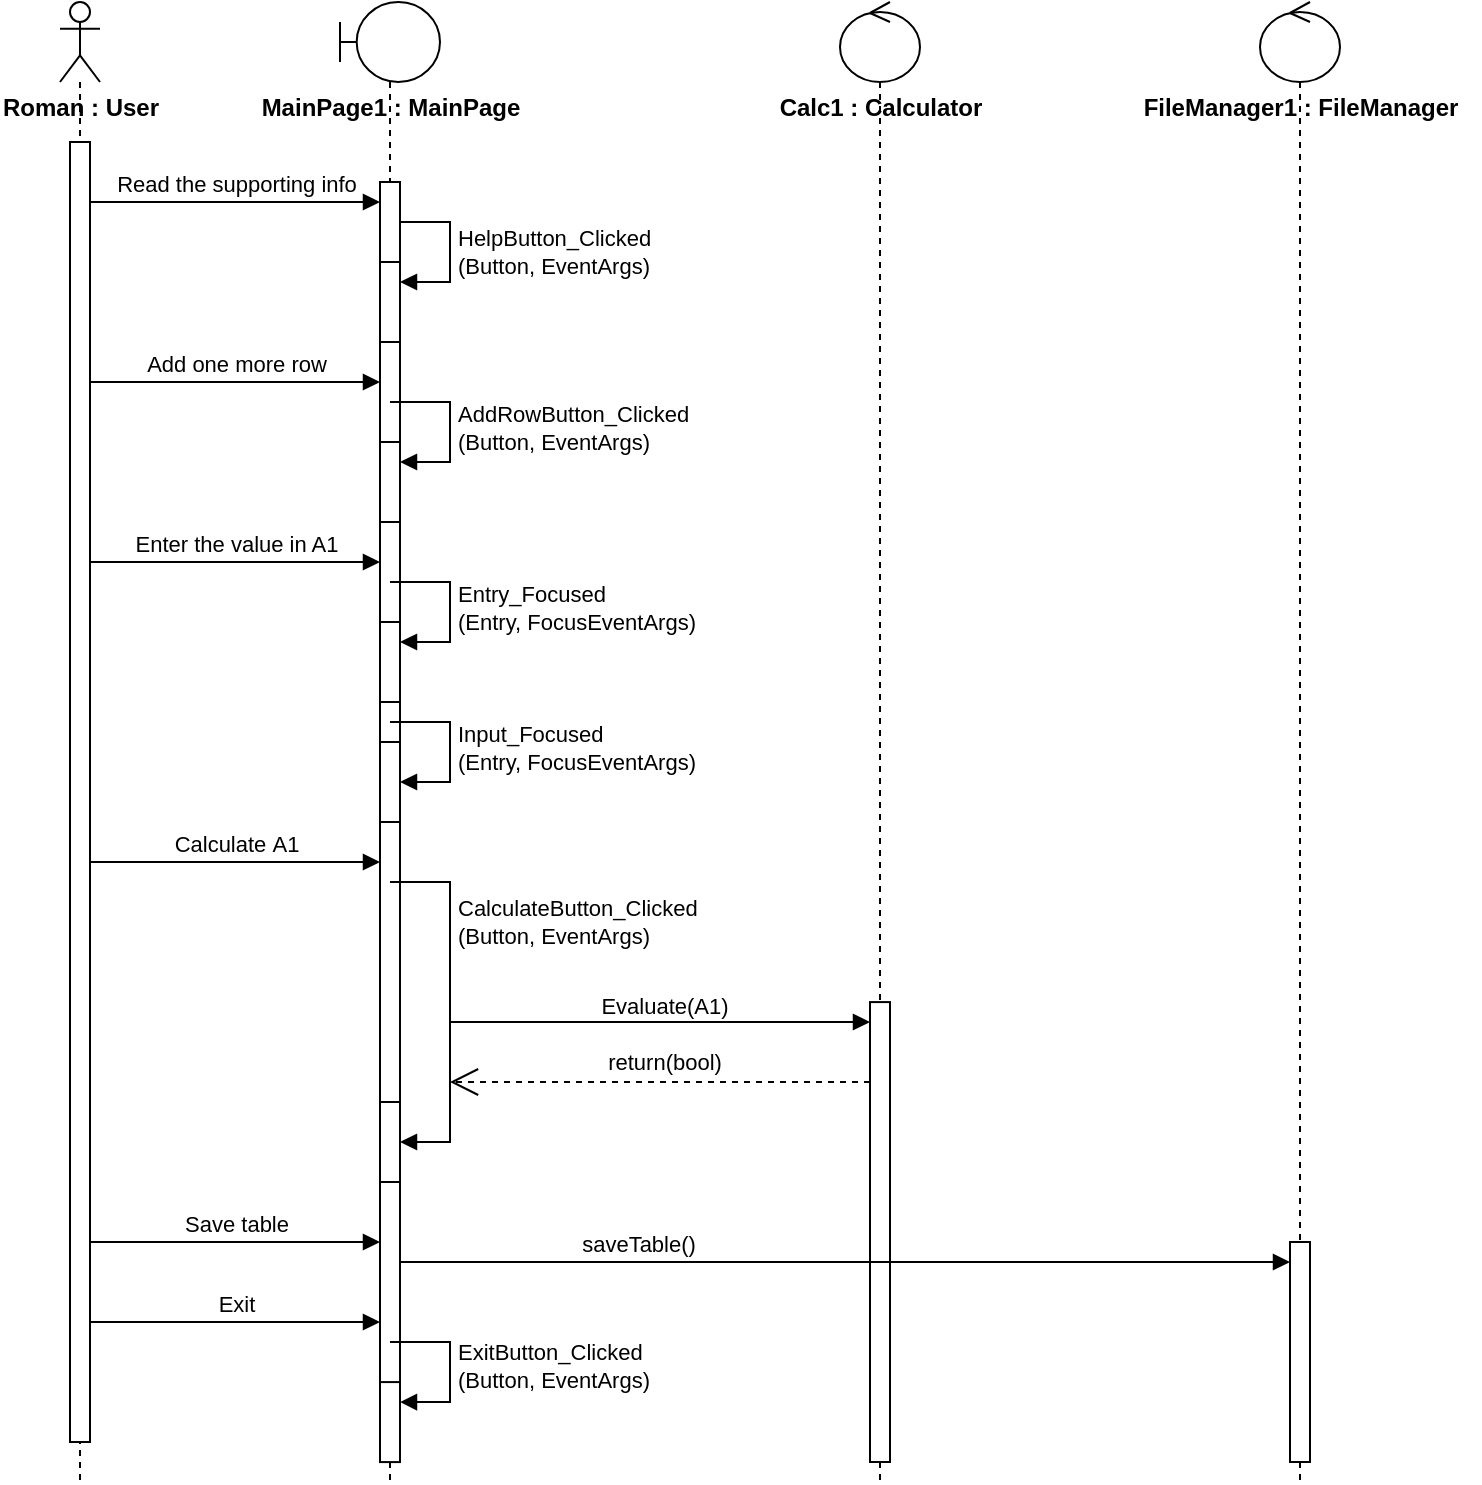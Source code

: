 <mxfile version="22.0.6" type="device">
  <diagram name="Page-1" id="2YBvvXClWsGukQMizWep">
    <mxGraphModel dx="1500" dy="774" grid="1" gridSize="10" guides="1" tooltips="1" connect="1" arrows="1" fold="1" page="1" pageScale="1" pageWidth="1169" pageHeight="827" math="0" shadow="0">
      <root>
        <mxCell id="0" />
        <mxCell id="1" parent="0" />
        <mxCell id="7cE-lO4AMA1Ozmk_IatT-5" value="" style="shape=umlLifeline;perimeter=lifelinePerimeter;whiteSpace=wrap;html=1;container=1;dropTarget=0;collapsible=0;recursiveResize=0;outlineConnect=0;portConstraint=eastwest;newEdgeStyle={&quot;curved&quot;:0,&quot;rounded&quot;:0};participant=umlActor;" parent="1" vertex="1">
          <mxGeometry x="30" y="20" width="20" height="740" as="geometry" />
        </mxCell>
        <mxCell id="7cE-lO4AMA1Ozmk_IatT-9" value="" style="html=1;points=[[0,0,0,0,5],[0,1,0,0,-5],[1,0,0,0,5],[1,1,0,0,-5]];perimeter=orthogonalPerimeter;outlineConnect=0;targetShapes=umlLifeline;portConstraint=eastwest;newEdgeStyle={&quot;curved&quot;:0,&quot;rounded&quot;:0};" parent="7cE-lO4AMA1Ozmk_IatT-5" vertex="1">
          <mxGeometry x="5" y="70" width="10" height="650" as="geometry" />
        </mxCell>
        <mxCell id="7cE-lO4AMA1Ozmk_IatT-8" value="Roman : User" style="text;align=center;fontStyle=1;verticalAlign=middle;spacingLeft=3;spacingRight=3;strokeColor=none;rotatable=0;points=[[0,0.5],[1,0.5]];portConstraint=eastwest;html=1;" parent="1" vertex="1">
          <mxGeometry y="60" width="80" height="26" as="geometry" />
        </mxCell>
        <mxCell id="7cE-lO4AMA1Ozmk_IatT-10" value="Read the supporting info" style="html=1;verticalAlign=bottom;endArrow=block;curved=0;rounded=0;" parent="1" target="7cE-lO4AMA1Ozmk_IatT-13" edge="1">
          <mxGeometry width="80" relative="1" as="geometry">
            <mxPoint x="45" y="120" as="sourcePoint" />
            <mxPoint x="190" y="120" as="targetPoint" />
          </mxGeometry>
        </mxCell>
        <mxCell id="7cE-lO4AMA1Ozmk_IatT-11" value="" style="shape=umlLifeline;perimeter=lifelinePerimeter;whiteSpace=wrap;html=1;container=1;dropTarget=0;collapsible=0;recursiveResize=0;outlineConnect=0;portConstraint=eastwest;newEdgeStyle={&quot;curved&quot;:0,&quot;rounded&quot;:0};participant=umlBoundary;" parent="1" vertex="1">
          <mxGeometry x="170" y="20" width="50" height="740" as="geometry" />
        </mxCell>
        <mxCell id="7cE-lO4AMA1Ozmk_IatT-13" value="" style="html=1;points=[[0,0,0,0,5],[0,1,0,0,-5],[1,0,0,0,5],[1,1,0,0,-5]];perimeter=orthogonalPerimeter;outlineConnect=0;targetShapes=umlLifeline;portConstraint=eastwest;newEdgeStyle={&quot;curved&quot;:0,&quot;rounded&quot;:0};" parent="7cE-lO4AMA1Ozmk_IatT-11" vertex="1">
          <mxGeometry x="20" y="90" width="10" height="630" as="geometry" />
        </mxCell>
        <mxCell id="7cE-lO4AMA1Ozmk_IatT-14" value="" style="html=1;points=[[0,0,0,0,5],[0,1,0,0,-5],[1,0,0,0,5],[1,1,0,0,-5]];perimeter=orthogonalPerimeter;outlineConnect=0;targetShapes=umlLifeline;portConstraint=eastwest;newEdgeStyle={&quot;curved&quot;:0,&quot;rounded&quot;:0};" parent="7cE-lO4AMA1Ozmk_IatT-11" vertex="1">
          <mxGeometry x="20" y="130" width="10" height="40" as="geometry" />
        </mxCell>
        <mxCell id="7cE-lO4AMA1Ozmk_IatT-15" value="HelpButton_Clicked&lt;br&gt;(Button, EventArgs)" style="html=1;align=left;spacingLeft=2;endArrow=block;rounded=0;edgeStyle=orthogonalEdgeStyle;curved=0;rounded=0;" parent="7cE-lO4AMA1Ozmk_IatT-11" target="7cE-lO4AMA1Ozmk_IatT-14" edge="1">
          <mxGeometry relative="1" as="geometry">
            <mxPoint x="30" y="110" as="sourcePoint" />
            <Array as="points">
              <mxPoint x="55" y="140" />
            </Array>
          </mxGeometry>
        </mxCell>
        <mxCell id="7cE-lO4AMA1Ozmk_IatT-17" value="" style="html=1;points=[[0,0,0,0,5],[0,1,0,0,-5],[1,0,0,0,5],[1,1,0,0,-5]];perimeter=orthogonalPerimeter;outlineConnect=0;targetShapes=umlLifeline;portConstraint=eastwest;newEdgeStyle={&quot;curved&quot;:0,&quot;rounded&quot;:0};" parent="7cE-lO4AMA1Ozmk_IatT-11" vertex="1">
          <mxGeometry x="20" y="220" width="10" height="40" as="geometry" />
        </mxCell>
        <mxCell id="7cE-lO4AMA1Ozmk_IatT-18" value="AddRowButton_Clicked&lt;br&gt;(Button,&amp;nbsp;EventArgs)" style="html=1;align=left;spacingLeft=2;endArrow=block;rounded=0;edgeStyle=orthogonalEdgeStyle;curved=0;rounded=0;" parent="7cE-lO4AMA1Ozmk_IatT-11" target="7cE-lO4AMA1Ozmk_IatT-17" edge="1">
          <mxGeometry relative="1" as="geometry">
            <mxPoint x="25" y="200" as="sourcePoint" />
            <Array as="points">
              <mxPoint x="55" y="230" />
            </Array>
          </mxGeometry>
        </mxCell>
        <mxCell id="o0CkycpTRuJBqyOfRk7J-5" value="" style="html=1;points=[[0,0,0,0,5],[0,1,0,0,-5],[1,0,0,0,5],[1,1,0,0,-5]];perimeter=orthogonalPerimeter;outlineConnect=0;targetShapes=umlLifeline;portConstraint=eastwest;newEdgeStyle={&quot;curved&quot;:0,&quot;rounded&quot;:0};" parent="7cE-lO4AMA1Ozmk_IatT-11" vertex="1">
          <mxGeometry x="20" y="550" width="10" height="40" as="geometry" />
        </mxCell>
        <mxCell id="7cE-lO4AMA1Ozmk_IatT-12" value="MainPage1 : MainPage" style="text;align=center;fontStyle=1;verticalAlign=middle;spacingLeft=3;spacingRight=3;strokeColor=none;rotatable=0;points=[[0,0.5],[1,0.5]];portConstraint=eastwest;html=1;" parent="1" vertex="1">
          <mxGeometry x="155" y="60" width="80" height="26" as="geometry" />
        </mxCell>
        <mxCell id="7cE-lO4AMA1Ozmk_IatT-16" value="Add one more row" style="html=1;verticalAlign=bottom;endArrow=block;curved=0;rounded=0;" parent="1" edge="1">
          <mxGeometry width="80" relative="1" as="geometry">
            <mxPoint x="45.0" y="210" as="sourcePoint" />
            <mxPoint x="190.0" y="210" as="targetPoint" />
          </mxGeometry>
        </mxCell>
        <mxCell id="7cE-lO4AMA1Ozmk_IatT-19" value="Enter the value in A1" style="html=1;verticalAlign=bottom;endArrow=block;curved=0;rounded=0;" parent="1" target="7cE-lO4AMA1Ozmk_IatT-13" edge="1">
          <mxGeometry width="80" relative="1" as="geometry">
            <mxPoint x="45.0" y="300" as="sourcePoint" />
            <mxPoint x="160" y="300" as="targetPoint" />
          </mxGeometry>
        </mxCell>
        <mxCell id="7cE-lO4AMA1Ozmk_IatT-26" value="Calculatе A1" style="html=1;verticalAlign=bottom;endArrow=block;curved=0;rounded=0;" parent="1" edge="1">
          <mxGeometry width="80" relative="1" as="geometry">
            <mxPoint x="45.0" y="450" as="sourcePoint" />
            <mxPoint x="190.0" y="450" as="targetPoint" />
          </mxGeometry>
        </mxCell>
        <mxCell id="7cE-lO4AMA1Ozmk_IatT-31" value="Save table" style="html=1;verticalAlign=bottom;endArrow=block;curved=0;rounded=0;" parent="1" edge="1">
          <mxGeometry width="80" relative="1" as="geometry">
            <mxPoint x="45.0" y="640" as="sourcePoint" />
            <mxPoint x="190.0" y="640" as="targetPoint" />
          </mxGeometry>
        </mxCell>
        <mxCell id="7cE-lO4AMA1Ozmk_IatT-32" value="Exit" style="html=1;verticalAlign=bottom;endArrow=block;curved=0;rounded=0;" parent="1" edge="1">
          <mxGeometry width="80" relative="1" as="geometry">
            <mxPoint x="45.0" y="680" as="sourcePoint" />
            <mxPoint x="190.0" y="680" as="targetPoint" />
          </mxGeometry>
        </mxCell>
        <mxCell id="7cE-lO4AMA1Ozmk_IatT-35" value="" style="html=1;points=[[0,0,0,0,5],[0,1,0,0,-5],[1,0,0,0,5],[1,1,0,0,-5]];perimeter=orthogonalPerimeter;outlineConnect=0;targetShapes=umlLifeline;portConstraint=eastwest;newEdgeStyle={&quot;curved&quot;:0,&quot;rounded&quot;:0};" parent="1" vertex="1">
          <mxGeometry x="190" y="710.04" width="10" height="40" as="geometry" />
        </mxCell>
        <mxCell id="7cE-lO4AMA1Ozmk_IatT-36" value="ExitButton_Clicked&lt;br&gt;(Button, EventArgs)" style="html=1;align=left;spacingLeft=2;endArrow=block;rounded=0;edgeStyle=orthogonalEdgeStyle;curved=0;rounded=0;" parent="1" target="7cE-lO4AMA1Ozmk_IatT-35" edge="1">
          <mxGeometry relative="1" as="geometry">
            <mxPoint x="195" y="690.04" as="sourcePoint" />
            <Array as="points">
              <mxPoint x="225" y="720.04" />
            </Array>
          </mxGeometry>
        </mxCell>
        <mxCell id="DIeVrDlpS8Vp4WlBfVKa-1" value="" style="shape=umlLifeline;perimeter=lifelinePerimeter;whiteSpace=wrap;html=1;container=1;dropTarget=0;collapsible=0;recursiveResize=0;outlineConnect=0;portConstraint=eastwest;newEdgeStyle={&quot;curved&quot;:0,&quot;rounded&quot;:0};participant=umlControl;" parent="1" vertex="1">
          <mxGeometry x="420" y="20" width="40" height="740" as="geometry" />
        </mxCell>
        <mxCell id="DIeVrDlpS8Vp4WlBfVKa-6" value="" style="html=1;points=[[0,0,0,0,5],[0,1,0,0,-5],[1,0,0,0,5],[1,1,0,0,-5]];perimeter=orthogonalPerimeter;outlineConnect=0;targetShapes=umlLifeline;portConstraint=eastwest;newEdgeStyle={&quot;curved&quot;:0,&quot;rounded&quot;:0};" parent="DIeVrDlpS8Vp4WlBfVKa-1" vertex="1">
          <mxGeometry x="15" y="500.04" width="10" height="229.96" as="geometry" />
        </mxCell>
        <mxCell id="DIeVrDlpS8Vp4WlBfVKa-2" value="" style="shape=umlLifeline;perimeter=lifelinePerimeter;whiteSpace=wrap;html=1;container=1;dropTarget=0;collapsible=0;recursiveResize=0;outlineConnect=0;portConstraint=eastwest;newEdgeStyle={&quot;curved&quot;:0,&quot;rounded&quot;:0};participant=umlControl;" parent="1" vertex="1">
          <mxGeometry x="630" y="20" width="40" height="740" as="geometry" />
        </mxCell>
        <mxCell id="iN6dzUmJhbA6y6KSV4yy-1" value="" style="html=1;points=[[0,0,0,0,5],[0,1,0,0,-5],[1,0,0,0,5],[1,1,0,0,-5]];perimeter=orthogonalPerimeter;outlineConnect=0;targetShapes=umlLifeline;portConstraint=eastwest;newEdgeStyle={&quot;curved&quot;:0,&quot;rounded&quot;:0};" vertex="1" parent="DIeVrDlpS8Vp4WlBfVKa-2">
          <mxGeometry x="15" y="620" width="10" height="110" as="geometry" />
        </mxCell>
        <mxCell id="DIeVrDlpS8Vp4WlBfVKa-3" value="Calc1 : Calculator" style="text;align=center;fontStyle=1;verticalAlign=middle;spacingLeft=3;spacingRight=3;strokeColor=none;rotatable=0;points=[[0,0.5],[1,0.5]];portConstraint=eastwest;html=1;" parent="1" vertex="1">
          <mxGeometry x="370" y="60" width="140" height="26" as="geometry" />
        </mxCell>
        <mxCell id="DIeVrDlpS8Vp4WlBfVKa-4" value="FileManager1 :&amp;nbsp;FileManager" style="text;align=center;fontStyle=1;verticalAlign=middle;spacingLeft=3;spacingRight=3;strokeColor=none;rotatable=0;points=[[0,0.5],[1,0.5]];portConstraint=eastwest;html=1;" parent="1" vertex="1">
          <mxGeometry x="560" y="60" width="180" height="26" as="geometry" />
        </mxCell>
        <mxCell id="DIeVrDlpS8Vp4WlBfVKa-7" value="Evaluate(A1)" style="html=1;verticalAlign=bottom;endArrow=block;curved=0;rounded=0;" parent="1" edge="1">
          <mxGeometry x="0.013" y="-1" width="80" relative="1" as="geometry">
            <mxPoint x="225" y="530" as="sourcePoint" />
            <mxPoint x="435" y="530" as="targetPoint" />
            <mxPoint as="offset" />
          </mxGeometry>
        </mxCell>
        <mxCell id="DIeVrDlpS8Vp4WlBfVKa-8" value="saveTable()" style="html=1;verticalAlign=bottom;endArrow=block;curved=0;rounded=0;" parent="1" edge="1">
          <mxGeometry x="-0.466" width="80" relative="1" as="geometry">
            <mxPoint x="200" y="650" as="sourcePoint" />
            <mxPoint x="645" y="650" as="targetPoint" />
            <mxPoint as="offset" />
          </mxGeometry>
        </mxCell>
        <mxCell id="o0CkycpTRuJBqyOfRk7J-1" value="" style="html=1;points=[[0,0,0,0,5],[0,1,0,0,-5],[1,0,0,0,5],[1,1,0,0,-5]];perimeter=orthogonalPerimeter;outlineConnect=0;targetShapes=umlLifeline;portConstraint=eastwest;newEdgeStyle={&quot;curved&quot;:0,&quot;rounded&quot;:0};" parent="1" vertex="1">
          <mxGeometry x="190" y="330" width="10" height="40" as="geometry" />
        </mxCell>
        <mxCell id="o0CkycpTRuJBqyOfRk7J-2" value="Entry_Focused&lt;br&gt;(Entry, FocusEventArgs)" style="html=1;align=left;spacingLeft=2;endArrow=block;rounded=0;edgeStyle=orthogonalEdgeStyle;curved=0;rounded=0;" parent="1" target="o0CkycpTRuJBqyOfRk7J-1" edge="1">
          <mxGeometry relative="1" as="geometry">
            <mxPoint x="195" y="310" as="sourcePoint" />
            <Array as="points">
              <mxPoint x="225" y="340" />
            </Array>
          </mxGeometry>
        </mxCell>
        <mxCell id="o0CkycpTRuJBqyOfRk7J-3" value="" style="html=1;points=[[0,0,0,0,5],[0,1,0,0,-5],[1,0,0,0,5],[1,1,0,0,-5]];perimeter=orthogonalPerimeter;outlineConnect=0;targetShapes=umlLifeline;portConstraint=eastwest;newEdgeStyle={&quot;curved&quot;:0,&quot;rounded&quot;:0};" parent="1" vertex="1">
          <mxGeometry x="190" y="390" width="10" height="40" as="geometry" />
        </mxCell>
        <mxCell id="o0CkycpTRuJBqyOfRk7J-4" value="Input_Focused&lt;br&gt;(Entry, FocusEventArgs)" style="html=1;align=left;spacingLeft=2;endArrow=block;rounded=0;edgeStyle=orthogonalEdgeStyle;curved=0;rounded=0;" parent="1" edge="1">
          <mxGeometry relative="1" as="geometry">
            <mxPoint x="195" y="380" as="sourcePoint" />
            <Array as="points">
              <mxPoint x="225" y="410" />
            </Array>
            <mxPoint x="200" y="410.0" as="targetPoint" />
          </mxGeometry>
        </mxCell>
        <mxCell id="o0CkycpTRuJBqyOfRk7J-6" value="CalculateButton_Clicked&lt;br&gt;(Button,&amp;nbsp;EventArgs)" style="html=1;align=left;spacingLeft=2;endArrow=block;rounded=0;edgeStyle=orthogonalEdgeStyle;curved=0;rounded=0;" parent="1" edge="1">
          <mxGeometry x="-0.46" relative="1" as="geometry">
            <mxPoint x="195" y="460" as="sourcePoint" />
            <Array as="points">
              <mxPoint x="225" y="460" />
              <mxPoint x="225" y="590" />
              <mxPoint x="200" y="590" />
            </Array>
            <mxPoint x="200" y="590" as="targetPoint" />
            <mxPoint as="offset" />
          </mxGeometry>
        </mxCell>
        <mxCell id="o0CkycpTRuJBqyOfRk7J-7" value="return(bool)" style="endArrow=open;endSize=12;dashed=1;html=1;rounded=0;" parent="1" edge="1">
          <mxGeometry x="-0.021" y="-10" width="160" relative="1" as="geometry">
            <mxPoint x="435" y="560" as="sourcePoint" />
            <mxPoint x="225" y="560" as="targetPoint" />
            <mxPoint as="offset" />
          </mxGeometry>
        </mxCell>
      </root>
    </mxGraphModel>
  </diagram>
</mxfile>
